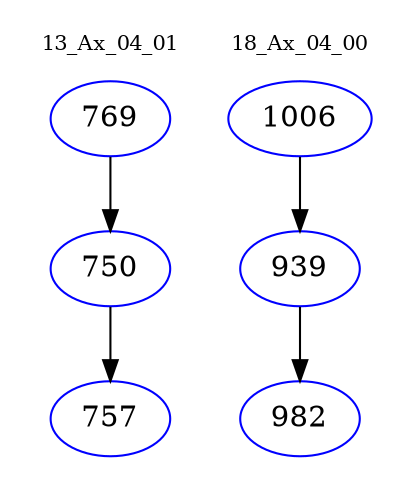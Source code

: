 digraph{
subgraph cluster_0 {
color = white
label = "13_Ax_04_01";
fontsize=10;
T0_769 [label="769", color="blue"]
T0_769 -> T0_750 [color="black"]
T0_750 [label="750", color="blue"]
T0_750 -> T0_757 [color="black"]
T0_757 [label="757", color="blue"]
}
subgraph cluster_1 {
color = white
label = "18_Ax_04_00";
fontsize=10;
T1_1006 [label="1006", color="blue"]
T1_1006 -> T1_939 [color="black"]
T1_939 [label="939", color="blue"]
T1_939 -> T1_982 [color="black"]
T1_982 [label="982", color="blue"]
}
}

